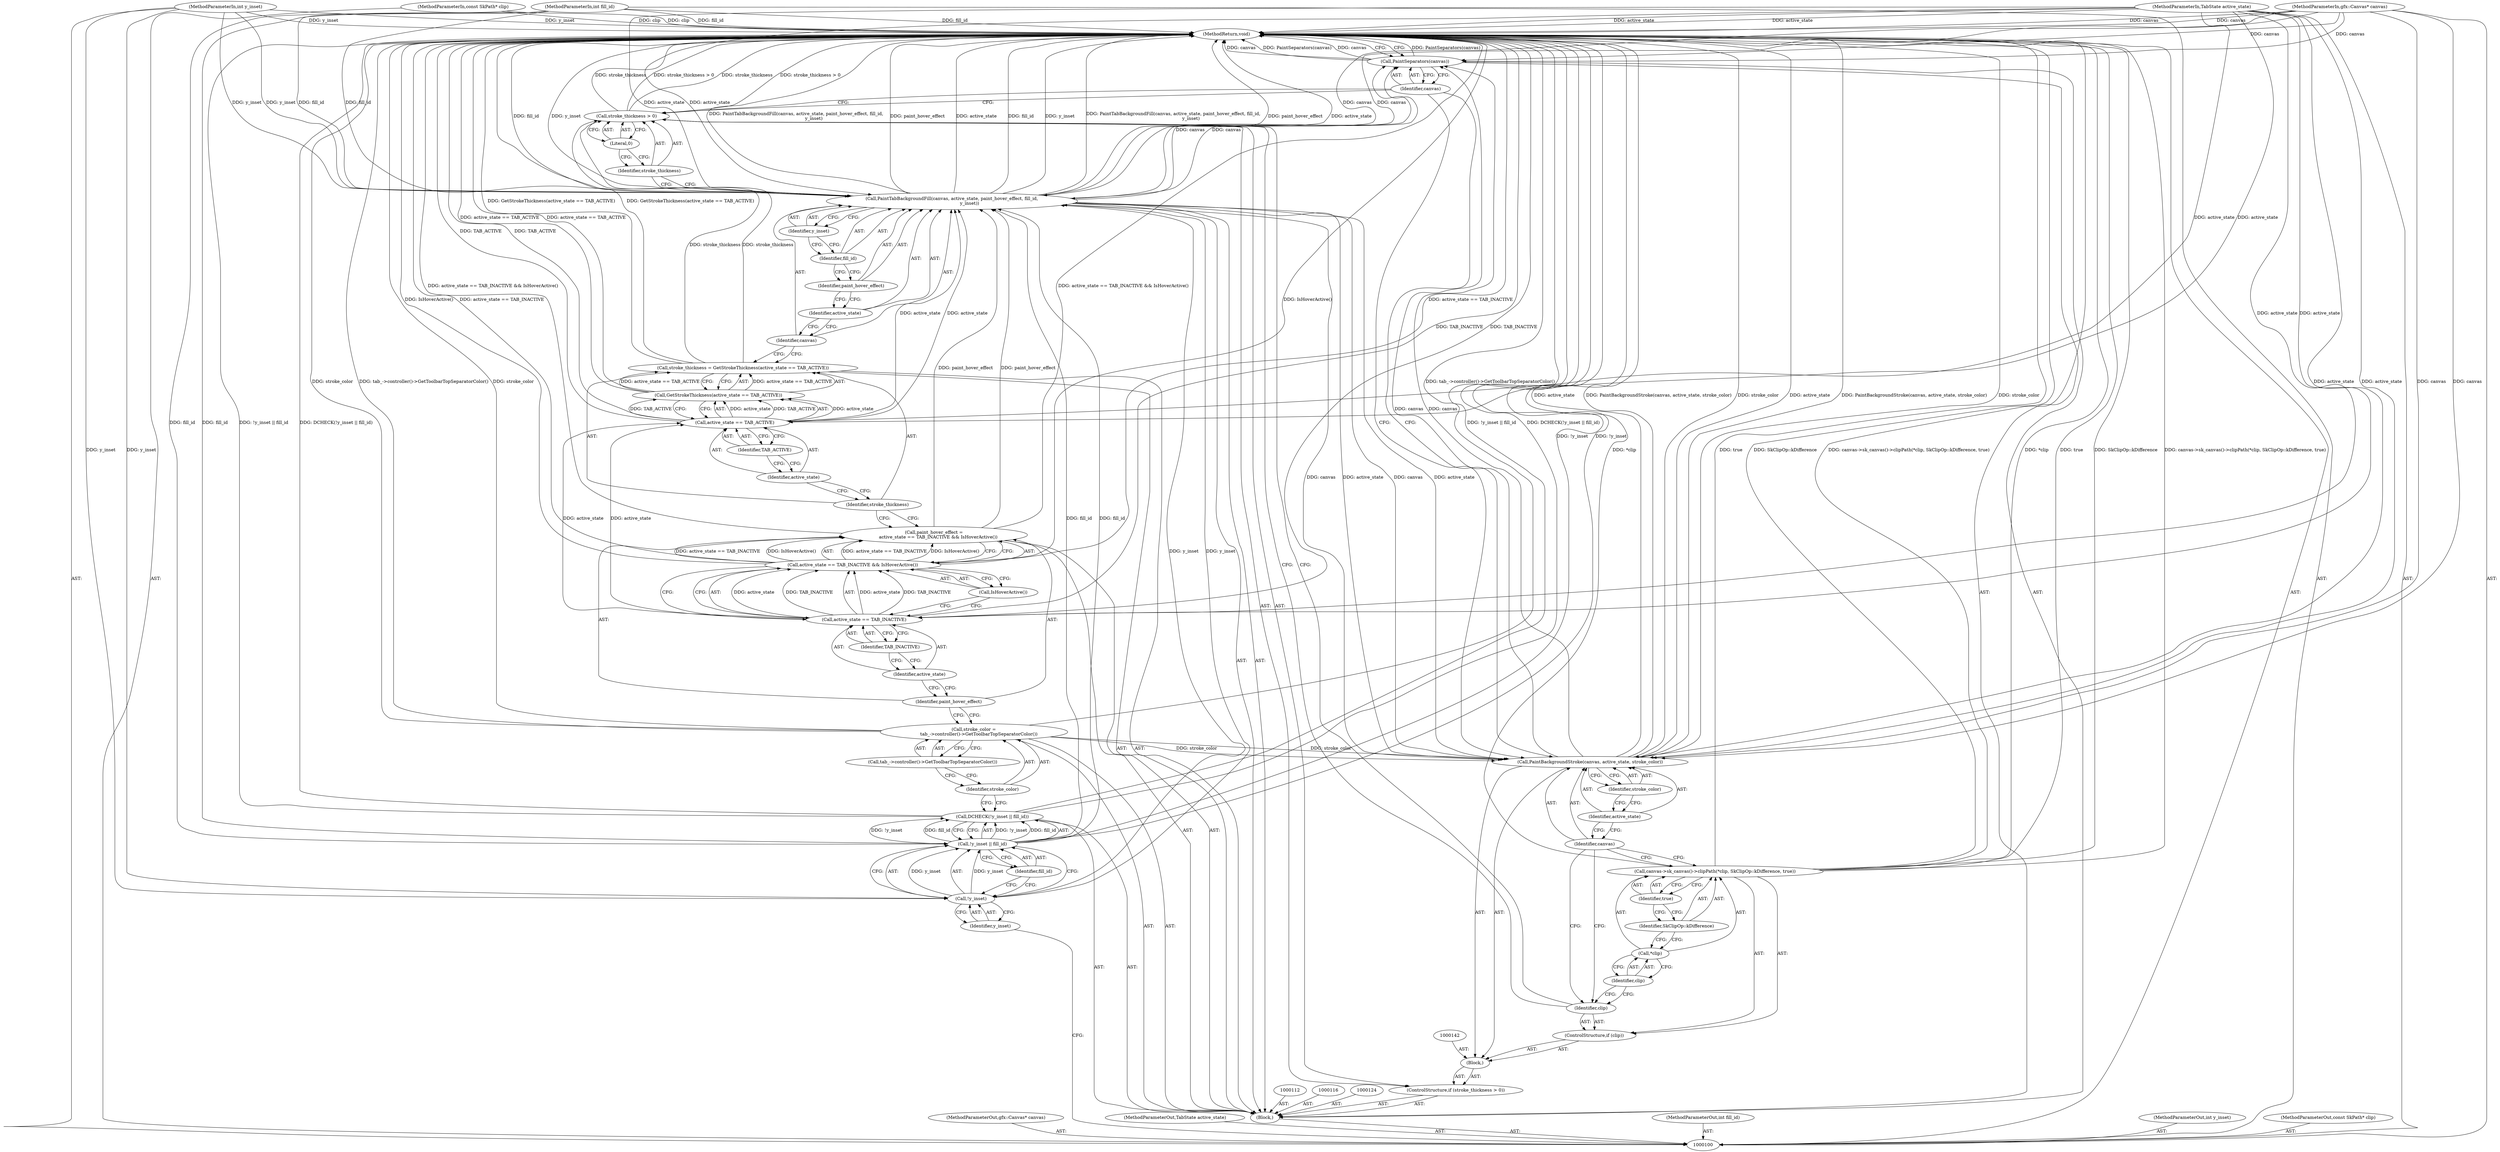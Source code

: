 digraph "0_Chrome_45d901b56f578a74b19ba0d10fa5c4c467f19303_7" {
"1000156" [label="(MethodReturn,void)"];
"1000101" [label="(MethodParameterIn,gfx::Canvas* canvas)"];
"1000239" [label="(MethodParameterOut,gfx::Canvas* canvas)"];
"1000117" [label="(Call,paint_hover_effect =\n      active_state == TAB_INACTIVE && IsHoverActive())"];
"1000118" [label="(Identifier,paint_hover_effect)"];
"1000122" [label="(Identifier,TAB_INACTIVE)"];
"1000123" [label="(Call,IsHoverActive())"];
"1000119" [label="(Call,active_state == TAB_INACTIVE && IsHoverActive())"];
"1000120" [label="(Call,active_state == TAB_INACTIVE)"];
"1000121" [label="(Identifier,active_state)"];
"1000125" [label="(Call,stroke_thickness = GetStrokeThickness(active_state == TAB_ACTIVE))"];
"1000126" [label="(Identifier,stroke_thickness)"];
"1000127" [label="(Call,GetStrokeThickness(active_state == TAB_ACTIVE))"];
"1000128" [label="(Call,active_state == TAB_ACTIVE)"];
"1000129" [label="(Identifier,active_state)"];
"1000130" [label="(Identifier,TAB_ACTIVE)"];
"1000131" [label="(Call,PaintTabBackgroundFill(canvas, active_state, paint_hover_effect, fill_id,\n                         y_inset))"];
"1000132" [label="(Identifier,canvas)"];
"1000133" [label="(Identifier,active_state)"];
"1000134" [label="(Identifier,paint_hover_effect)"];
"1000135" [label="(Identifier,fill_id)"];
"1000136" [label="(Identifier,y_inset)"];
"1000140" [label="(Literal,0)"];
"1000137" [label="(ControlStructure,if (stroke_thickness > 0))"];
"1000138" [label="(Call,stroke_thickness > 0)"];
"1000139" [label="(Identifier,stroke_thickness)"];
"1000141" [label="(Block,)"];
"1000143" [label="(ControlStructure,if (clip))"];
"1000144" [label="(Identifier,clip)"];
"1000146" [label="(Call,*clip)"];
"1000147" [label="(Identifier,clip)"];
"1000148" [label="(Identifier,SkClipOp::kDifference)"];
"1000149" [label="(Identifier,true)"];
"1000145" [label="(Call,canvas->sk_canvas()->clipPath(*clip, SkClipOp::kDifference, true))"];
"1000102" [label="(MethodParameterIn,TabState active_state)"];
"1000240" [label="(MethodParameterOut,TabState active_state)"];
"1000151" [label="(Identifier,canvas)"];
"1000152" [label="(Identifier,active_state)"];
"1000150" [label="(Call,PaintBackgroundStroke(canvas, active_state, stroke_color))"];
"1000153" [label="(Identifier,stroke_color)"];
"1000155" [label="(Identifier,canvas)"];
"1000154" [label="(Call,PaintSeparators(canvas))"];
"1000103" [label="(MethodParameterIn,int fill_id)"];
"1000241" [label="(MethodParameterOut,int fill_id)"];
"1000104" [label="(MethodParameterIn,int y_inset)"];
"1000242" [label="(MethodParameterOut,int y_inset)"];
"1000105" [label="(MethodParameterIn,const SkPath* clip)"];
"1000243" [label="(MethodParameterOut,const SkPath* clip)"];
"1000106" [label="(Block,)"];
"1000108" [label="(Call,!y_inset || fill_id)"];
"1000109" [label="(Call,!y_inset)"];
"1000110" [label="(Identifier,y_inset)"];
"1000111" [label="(Identifier,fill_id)"];
"1000107" [label="(Call,DCHECK(!y_inset || fill_id))"];
"1000113" [label="(Call,stroke_color =\n       tab_->controller()->GetToolbarTopSeparatorColor())"];
"1000114" [label="(Identifier,stroke_color)"];
"1000115" [label="(Call,tab_->controller()->GetToolbarTopSeparatorColor())"];
"1000156" -> "1000100"  [label="AST: "];
"1000156" -> "1000154"  [label="CFG: "];
"1000128" -> "1000156"  [label="DDG: TAB_ACTIVE"];
"1000107" -> "1000156"  [label="DDG: !y_inset || fill_id"];
"1000107" -> "1000156"  [label="DDG: DCHECK(!y_inset || fill_id)"];
"1000104" -> "1000156"  [label="DDG: y_inset"];
"1000105" -> "1000156"  [label="DDG: clip"];
"1000113" -> "1000156"  [label="DDG: stroke_color"];
"1000113" -> "1000156"  [label="DDG: tab_->controller()->GetToolbarTopSeparatorColor()"];
"1000150" -> "1000156"  [label="DDG: active_state"];
"1000150" -> "1000156"  [label="DDG: PaintBackgroundStroke(canvas, active_state, stroke_color)"];
"1000150" -> "1000156"  [label="DDG: stroke_color"];
"1000154" -> "1000156"  [label="DDG: PaintSeparators(canvas)"];
"1000154" -> "1000156"  [label="DDG: canvas"];
"1000117" -> "1000156"  [label="DDG: active_state == TAB_INACTIVE && IsHoverActive()"];
"1000145" -> "1000156"  [label="DDG: *clip"];
"1000145" -> "1000156"  [label="DDG: true"];
"1000145" -> "1000156"  [label="DDG: SkClipOp::kDifference"];
"1000145" -> "1000156"  [label="DDG: canvas->sk_canvas()->clipPath(*clip, SkClipOp::kDifference, true)"];
"1000108" -> "1000156"  [label="DDG: !y_inset"];
"1000131" -> "1000156"  [label="DDG: PaintTabBackgroundFill(canvas, active_state, paint_hover_effect, fill_id,\n                         y_inset)"];
"1000131" -> "1000156"  [label="DDG: paint_hover_effect"];
"1000131" -> "1000156"  [label="DDG: active_state"];
"1000131" -> "1000156"  [label="DDG: fill_id"];
"1000131" -> "1000156"  [label="DDG: y_inset"];
"1000119" -> "1000156"  [label="DDG: IsHoverActive()"];
"1000119" -> "1000156"  [label="DDG: active_state == TAB_INACTIVE"];
"1000138" -> "1000156"  [label="DDG: stroke_thickness"];
"1000138" -> "1000156"  [label="DDG: stroke_thickness > 0"];
"1000103" -> "1000156"  [label="DDG: fill_id"];
"1000125" -> "1000156"  [label="DDG: GetStrokeThickness(active_state == TAB_ACTIVE)"];
"1000102" -> "1000156"  [label="DDG: active_state"];
"1000101" -> "1000156"  [label="DDG: canvas"];
"1000120" -> "1000156"  [label="DDG: TAB_INACTIVE"];
"1000127" -> "1000156"  [label="DDG: active_state == TAB_ACTIVE"];
"1000101" -> "1000100"  [label="AST: "];
"1000101" -> "1000156"  [label="DDG: canvas"];
"1000101" -> "1000131"  [label="DDG: canvas"];
"1000101" -> "1000150"  [label="DDG: canvas"];
"1000101" -> "1000154"  [label="DDG: canvas"];
"1000239" -> "1000100"  [label="AST: "];
"1000117" -> "1000106"  [label="AST: "];
"1000117" -> "1000119"  [label="CFG: "];
"1000118" -> "1000117"  [label="AST: "];
"1000119" -> "1000117"  [label="AST: "];
"1000126" -> "1000117"  [label="CFG: "];
"1000117" -> "1000156"  [label="DDG: active_state == TAB_INACTIVE && IsHoverActive()"];
"1000119" -> "1000117"  [label="DDG: active_state == TAB_INACTIVE"];
"1000119" -> "1000117"  [label="DDG: IsHoverActive()"];
"1000117" -> "1000131"  [label="DDG: paint_hover_effect"];
"1000118" -> "1000117"  [label="AST: "];
"1000118" -> "1000113"  [label="CFG: "];
"1000121" -> "1000118"  [label="CFG: "];
"1000122" -> "1000120"  [label="AST: "];
"1000122" -> "1000121"  [label="CFG: "];
"1000120" -> "1000122"  [label="CFG: "];
"1000123" -> "1000119"  [label="AST: "];
"1000123" -> "1000120"  [label="CFG: "];
"1000119" -> "1000123"  [label="CFG: "];
"1000119" -> "1000117"  [label="AST: "];
"1000119" -> "1000120"  [label="CFG: "];
"1000119" -> "1000123"  [label="CFG: "];
"1000120" -> "1000119"  [label="AST: "];
"1000123" -> "1000119"  [label="AST: "];
"1000117" -> "1000119"  [label="CFG: "];
"1000119" -> "1000156"  [label="DDG: IsHoverActive()"];
"1000119" -> "1000156"  [label="DDG: active_state == TAB_INACTIVE"];
"1000119" -> "1000117"  [label="DDG: active_state == TAB_INACTIVE"];
"1000119" -> "1000117"  [label="DDG: IsHoverActive()"];
"1000120" -> "1000119"  [label="DDG: active_state"];
"1000120" -> "1000119"  [label="DDG: TAB_INACTIVE"];
"1000120" -> "1000119"  [label="AST: "];
"1000120" -> "1000122"  [label="CFG: "];
"1000121" -> "1000120"  [label="AST: "];
"1000122" -> "1000120"  [label="AST: "];
"1000123" -> "1000120"  [label="CFG: "];
"1000119" -> "1000120"  [label="CFG: "];
"1000120" -> "1000156"  [label="DDG: TAB_INACTIVE"];
"1000120" -> "1000119"  [label="DDG: active_state"];
"1000120" -> "1000119"  [label="DDG: TAB_INACTIVE"];
"1000102" -> "1000120"  [label="DDG: active_state"];
"1000120" -> "1000128"  [label="DDG: active_state"];
"1000121" -> "1000120"  [label="AST: "];
"1000121" -> "1000118"  [label="CFG: "];
"1000122" -> "1000121"  [label="CFG: "];
"1000125" -> "1000106"  [label="AST: "];
"1000125" -> "1000127"  [label="CFG: "];
"1000126" -> "1000125"  [label="AST: "];
"1000127" -> "1000125"  [label="AST: "];
"1000132" -> "1000125"  [label="CFG: "];
"1000125" -> "1000156"  [label="DDG: GetStrokeThickness(active_state == TAB_ACTIVE)"];
"1000127" -> "1000125"  [label="DDG: active_state == TAB_ACTIVE"];
"1000125" -> "1000138"  [label="DDG: stroke_thickness"];
"1000126" -> "1000125"  [label="AST: "];
"1000126" -> "1000117"  [label="CFG: "];
"1000129" -> "1000126"  [label="CFG: "];
"1000127" -> "1000125"  [label="AST: "];
"1000127" -> "1000128"  [label="CFG: "];
"1000128" -> "1000127"  [label="AST: "];
"1000125" -> "1000127"  [label="CFG: "];
"1000127" -> "1000156"  [label="DDG: active_state == TAB_ACTIVE"];
"1000127" -> "1000125"  [label="DDG: active_state == TAB_ACTIVE"];
"1000128" -> "1000127"  [label="DDG: active_state"];
"1000128" -> "1000127"  [label="DDG: TAB_ACTIVE"];
"1000128" -> "1000127"  [label="AST: "];
"1000128" -> "1000130"  [label="CFG: "];
"1000129" -> "1000128"  [label="AST: "];
"1000130" -> "1000128"  [label="AST: "];
"1000127" -> "1000128"  [label="CFG: "];
"1000128" -> "1000156"  [label="DDG: TAB_ACTIVE"];
"1000128" -> "1000127"  [label="DDG: active_state"];
"1000128" -> "1000127"  [label="DDG: TAB_ACTIVE"];
"1000120" -> "1000128"  [label="DDG: active_state"];
"1000102" -> "1000128"  [label="DDG: active_state"];
"1000128" -> "1000131"  [label="DDG: active_state"];
"1000129" -> "1000128"  [label="AST: "];
"1000129" -> "1000126"  [label="CFG: "];
"1000130" -> "1000129"  [label="CFG: "];
"1000130" -> "1000128"  [label="AST: "];
"1000130" -> "1000129"  [label="CFG: "];
"1000128" -> "1000130"  [label="CFG: "];
"1000131" -> "1000106"  [label="AST: "];
"1000131" -> "1000136"  [label="CFG: "];
"1000132" -> "1000131"  [label="AST: "];
"1000133" -> "1000131"  [label="AST: "];
"1000134" -> "1000131"  [label="AST: "];
"1000135" -> "1000131"  [label="AST: "];
"1000136" -> "1000131"  [label="AST: "];
"1000139" -> "1000131"  [label="CFG: "];
"1000131" -> "1000156"  [label="DDG: PaintTabBackgroundFill(canvas, active_state, paint_hover_effect, fill_id,\n                         y_inset)"];
"1000131" -> "1000156"  [label="DDG: paint_hover_effect"];
"1000131" -> "1000156"  [label="DDG: active_state"];
"1000131" -> "1000156"  [label="DDG: fill_id"];
"1000131" -> "1000156"  [label="DDG: y_inset"];
"1000101" -> "1000131"  [label="DDG: canvas"];
"1000128" -> "1000131"  [label="DDG: active_state"];
"1000102" -> "1000131"  [label="DDG: active_state"];
"1000117" -> "1000131"  [label="DDG: paint_hover_effect"];
"1000108" -> "1000131"  [label="DDG: fill_id"];
"1000103" -> "1000131"  [label="DDG: fill_id"];
"1000109" -> "1000131"  [label="DDG: y_inset"];
"1000104" -> "1000131"  [label="DDG: y_inset"];
"1000131" -> "1000150"  [label="DDG: canvas"];
"1000131" -> "1000150"  [label="DDG: active_state"];
"1000131" -> "1000154"  [label="DDG: canvas"];
"1000132" -> "1000131"  [label="AST: "];
"1000132" -> "1000125"  [label="CFG: "];
"1000133" -> "1000132"  [label="CFG: "];
"1000133" -> "1000131"  [label="AST: "];
"1000133" -> "1000132"  [label="CFG: "];
"1000134" -> "1000133"  [label="CFG: "];
"1000134" -> "1000131"  [label="AST: "];
"1000134" -> "1000133"  [label="CFG: "];
"1000135" -> "1000134"  [label="CFG: "];
"1000135" -> "1000131"  [label="AST: "];
"1000135" -> "1000134"  [label="CFG: "];
"1000136" -> "1000135"  [label="CFG: "];
"1000136" -> "1000131"  [label="AST: "];
"1000136" -> "1000135"  [label="CFG: "];
"1000131" -> "1000136"  [label="CFG: "];
"1000140" -> "1000138"  [label="AST: "];
"1000140" -> "1000139"  [label="CFG: "];
"1000138" -> "1000140"  [label="CFG: "];
"1000137" -> "1000106"  [label="AST: "];
"1000138" -> "1000137"  [label="AST: "];
"1000141" -> "1000137"  [label="AST: "];
"1000138" -> "1000137"  [label="AST: "];
"1000138" -> "1000140"  [label="CFG: "];
"1000139" -> "1000138"  [label="AST: "];
"1000140" -> "1000138"  [label="AST: "];
"1000144" -> "1000138"  [label="CFG: "];
"1000155" -> "1000138"  [label="CFG: "];
"1000138" -> "1000156"  [label="DDG: stroke_thickness"];
"1000138" -> "1000156"  [label="DDG: stroke_thickness > 0"];
"1000125" -> "1000138"  [label="DDG: stroke_thickness"];
"1000139" -> "1000138"  [label="AST: "];
"1000139" -> "1000131"  [label="CFG: "];
"1000140" -> "1000139"  [label="CFG: "];
"1000141" -> "1000137"  [label="AST: "];
"1000142" -> "1000141"  [label="AST: "];
"1000143" -> "1000141"  [label="AST: "];
"1000150" -> "1000141"  [label="AST: "];
"1000143" -> "1000141"  [label="AST: "];
"1000144" -> "1000143"  [label="AST: "];
"1000145" -> "1000143"  [label="AST: "];
"1000144" -> "1000143"  [label="AST: "];
"1000144" -> "1000138"  [label="CFG: "];
"1000147" -> "1000144"  [label="CFG: "];
"1000151" -> "1000144"  [label="CFG: "];
"1000146" -> "1000145"  [label="AST: "];
"1000146" -> "1000147"  [label="CFG: "];
"1000147" -> "1000146"  [label="AST: "];
"1000148" -> "1000146"  [label="CFG: "];
"1000147" -> "1000146"  [label="AST: "];
"1000147" -> "1000144"  [label="CFG: "];
"1000146" -> "1000147"  [label="CFG: "];
"1000148" -> "1000145"  [label="AST: "];
"1000148" -> "1000146"  [label="CFG: "];
"1000149" -> "1000148"  [label="CFG: "];
"1000149" -> "1000145"  [label="AST: "];
"1000149" -> "1000148"  [label="CFG: "];
"1000145" -> "1000149"  [label="CFG: "];
"1000145" -> "1000143"  [label="AST: "];
"1000145" -> "1000149"  [label="CFG: "];
"1000146" -> "1000145"  [label="AST: "];
"1000148" -> "1000145"  [label="AST: "];
"1000149" -> "1000145"  [label="AST: "];
"1000151" -> "1000145"  [label="CFG: "];
"1000145" -> "1000156"  [label="DDG: *clip"];
"1000145" -> "1000156"  [label="DDG: true"];
"1000145" -> "1000156"  [label="DDG: SkClipOp::kDifference"];
"1000145" -> "1000156"  [label="DDG: canvas->sk_canvas()->clipPath(*clip, SkClipOp::kDifference, true)"];
"1000102" -> "1000100"  [label="AST: "];
"1000102" -> "1000156"  [label="DDG: active_state"];
"1000102" -> "1000120"  [label="DDG: active_state"];
"1000102" -> "1000128"  [label="DDG: active_state"];
"1000102" -> "1000131"  [label="DDG: active_state"];
"1000102" -> "1000150"  [label="DDG: active_state"];
"1000240" -> "1000100"  [label="AST: "];
"1000151" -> "1000150"  [label="AST: "];
"1000151" -> "1000145"  [label="CFG: "];
"1000151" -> "1000144"  [label="CFG: "];
"1000152" -> "1000151"  [label="CFG: "];
"1000152" -> "1000150"  [label="AST: "];
"1000152" -> "1000151"  [label="CFG: "];
"1000153" -> "1000152"  [label="CFG: "];
"1000150" -> "1000141"  [label="AST: "];
"1000150" -> "1000153"  [label="CFG: "];
"1000151" -> "1000150"  [label="AST: "];
"1000152" -> "1000150"  [label="AST: "];
"1000153" -> "1000150"  [label="AST: "];
"1000155" -> "1000150"  [label="CFG: "];
"1000150" -> "1000156"  [label="DDG: active_state"];
"1000150" -> "1000156"  [label="DDG: PaintBackgroundStroke(canvas, active_state, stroke_color)"];
"1000150" -> "1000156"  [label="DDG: stroke_color"];
"1000131" -> "1000150"  [label="DDG: canvas"];
"1000131" -> "1000150"  [label="DDG: active_state"];
"1000101" -> "1000150"  [label="DDG: canvas"];
"1000102" -> "1000150"  [label="DDG: active_state"];
"1000113" -> "1000150"  [label="DDG: stroke_color"];
"1000150" -> "1000154"  [label="DDG: canvas"];
"1000153" -> "1000150"  [label="AST: "];
"1000153" -> "1000152"  [label="CFG: "];
"1000150" -> "1000153"  [label="CFG: "];
"1000155" -> "1000154"  [label="AST: "];
"1000155" -> "1000150"  [label="CFG: "];
"1000155" -> "1000138"  [label="CFG: "];
"1000154" -> "1000155"  [label="CFG: "];
"1000154" -> "1000106"  [label="AST: "];
"1000154" -> "1000155"  [label="CFG: "];
"1000155" -> "1000154"  [label="AST: "];
"1000156" -> "1000154"  [label="CFG: "];
"1000154" -> "1000156"  [label="DDG: PaintSeparators(canvas)"];
"1000154" -> "1000156"  [label="DDG: canvas"];
"1000150" -> "1000154"  [label="DDG: canvas"];
"1000131" -> "1000154"  [label="DDG: canvas"];
"1000101" -> "1000154"  [label="DDG: canvas"];
"1000103" -> "1000100"  [label="AST: "];
"1000103" -> "1000156"  [label="DDG: fill_id"];
"1000103" -> "1000108"  [label="DDG: fill_id"];
"1000103" -> "1000131"  [label="DDG: fill_id"];
"1000241" -> "1000100"  [label="AST: "];
"1000104" -> "1000100"  [label="AST: "];
"1000104" -> "1000156"  [label="DDG: y_inset"];
"1000104" -> "1000109"  [label="DDG: y_inset"];
"1000104" -> "1000131"  [label="DDG: y_inset"];
"1000242" -> "1000100"  [label="AST: "];
"1000105" -> "1000100"  [label="AST: "];
"1000105" -> "1000156"  [label="DDG: clip"];
"1000243" -> "1000100"  [label="AST: "];
"1000106" -> "1000100"  [label="AST: "];
"1000107" -> "1000106"  [label="AST: "];
"1000112" -> "1000106"  [label="AST: "];
"1000113" -> "1000106"  [label="AST: "];
"1000116" -> "1000106"  [label="AST: "];
"1000117" -> "1000106"  [label="AST: "];
"1000124" -> "1000106"  [label="AST: "];
"1000125" -> "1000106"  [label="AST: "];
"1000131" -> "1000106"  [label="AST: "];
"1000137" -> "1000106"  [label="AST: "];
"1000154" -> "1000106"  [label="AST: "];
"1000108" -> "1000107"  [label="AST: "];
"1000108" -> "1000109"  [label="CFG: "];
"1000108" -> "1000111"  [label="CFG: "];
"1000109" -> "1000108"  [label="AST: "];
"1000111" -> "1000108"  [label="AST: "];
"1000107" -> "1000108"  [label="CFG: "];
"1000108" -> "1000156"  [label="DDG: !y_inset"];
"1000108" -> "1000107"  [label="DDG: !y_inset"];
"1000108" -> "1000107"  [label="DDG: fill_id"];
"1000109" -> "1000108"  [label="DDG: y_inset"];
"1000103" -> "1000108"  [label="DDG: fill_id"];
"1000108" -> "1000131"  [label="DDG: fill_id"];
"1000109" -> "1000108"  [label="AST: "];
"1000109" -> "1000110"  [label="CFG: "];
"1000110" -> "1000109"  [label="AST: "];
"1000111" -> "1000109"  [label="CFG: "];
"1000108" -> "1000109"  [label="CFG: "];
"1000109" -> "1000108"  [label="DDG: y_inset"];
"1000104" -> "1000109"  [label="DDG: y_inset"];
"1000109" -> "1000131"  [label="DDG: y_inset"];
"1000110" -> "1000109"  [label="AST: "];
"1000110" -> "1000100"  [label="CFG: "];
"1000109" -> "1000110"  [label="CFG: "];
"1000111" -> "1000108"  [label="AST: "];
"1000111" -> "1000109"  [label="CFG: "];
"1000108" -> "1000111"  [label="CFG: "];
"1000107" -> "1000106"  [label="AST: "];
"1000107" -> "1000108"  [label="CFG: "];
"1000108" -> "1000107"  [label="AST: "];
"1000114" -> "1000107"  [label="CFG: "];
"1000107" -> "1000156"  [label="DDG: !y_inset || fill_id"];
"1000107" -> "1000156"  [label="DDG: DCHECK(!y_inset || fill_id)"];
"1000108" -> "1000107"  [label="DDG: !y_inset"];
"1000108" -> "1000107"  [label="DDG: fill_id"];
"1000113" -> "1000106"  [label="AST: "];
"1000113" -> "1000115"  [label="CFG: "];
"1000114" -> "1000113"  [label="AST: "];
"1000115" -> "1000113"  [label="AST: "];
"1000118" -> "1000113"  [label="CFG: "];
"1000113" -> "1000156"  [label="DDG: stroke_color"];
"1000113" -> "1000156"  [label="DDG: tab_->controller()->GetToolbarTopSeparatorColor()"];
"1000113" -> "1000150"  [label="DDG: stroke_color"];
"1000114" -> "1000113"  [label="AST: "];
"1000114" -> "1000107"  [label="CFG: "];
"1000115" -> "1000114"  [label="CFG: "];
"1000115" -> "1000113"  [label="AST: "];
"1000115" -> "1000114"  [label="CFG: "];
"1000113" -> "1000115"  [label="CFG: "];
}

